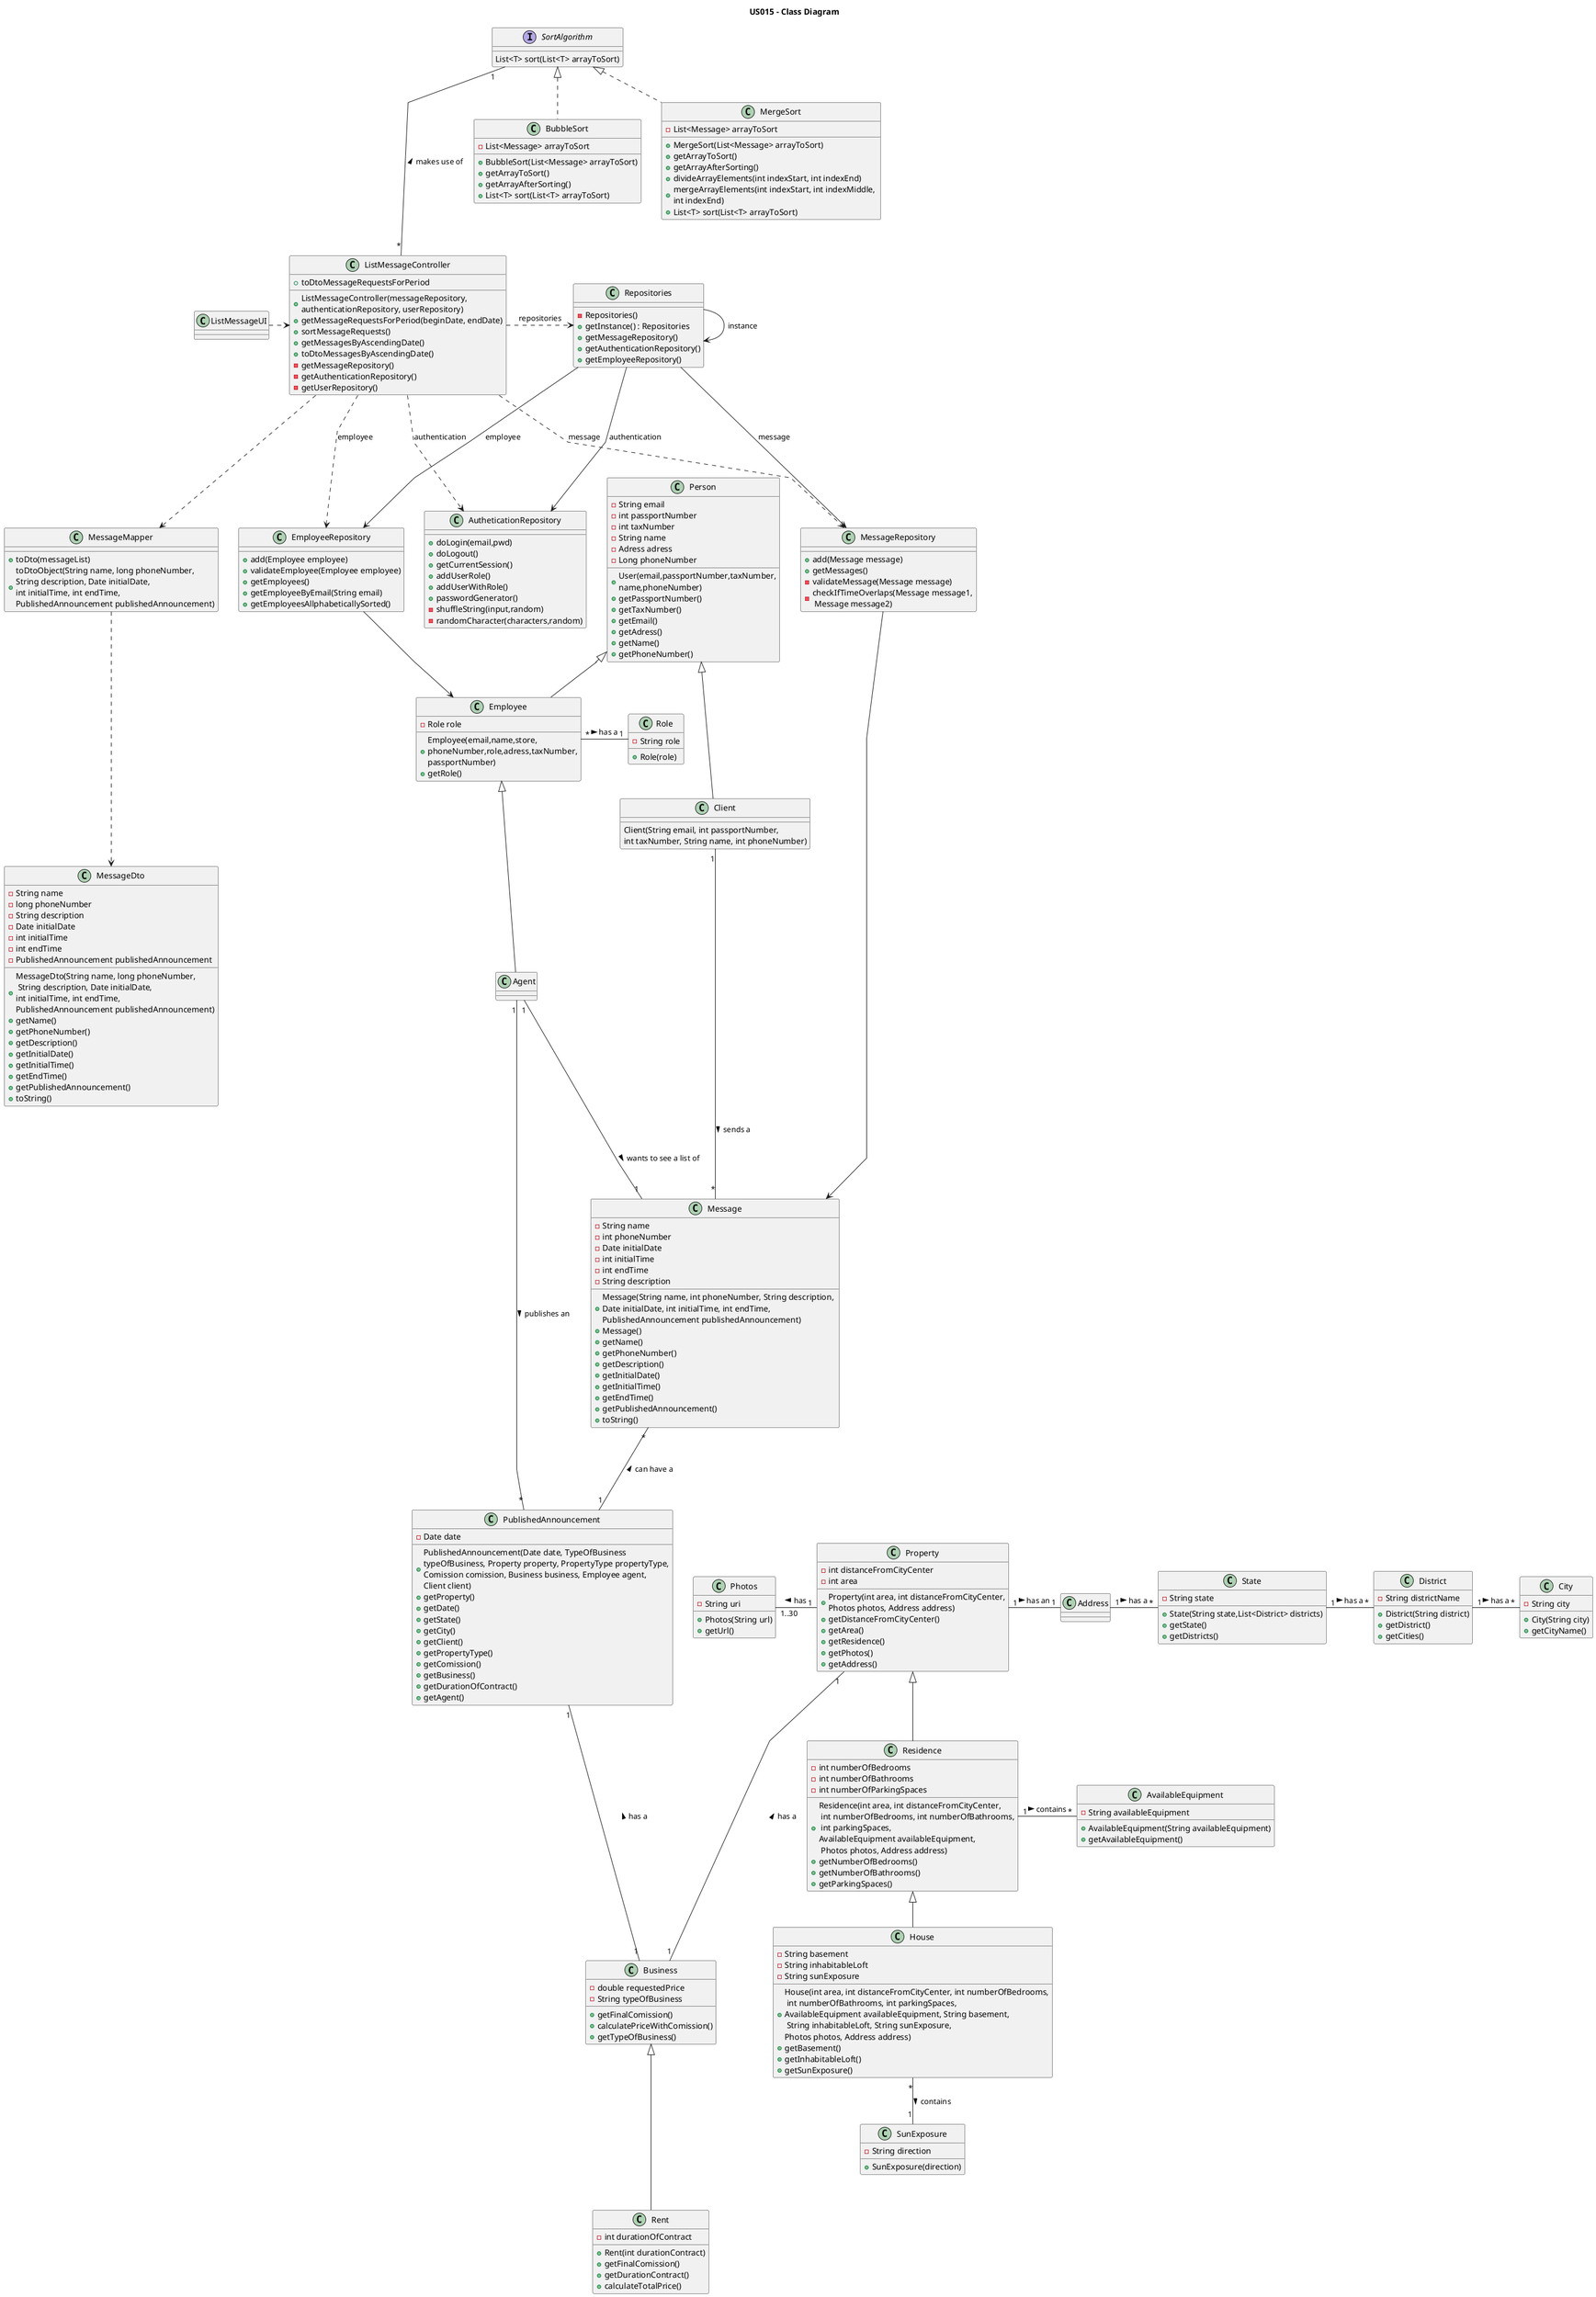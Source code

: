 @startuml
 'skinparam monochrome true
 skinparam packageStyle rectangle
 skinparam shadowing false
 skinparam linetype polyline
 'skinparam linetype orto
 'skinparam classAttributeIconSize 0
 'left to right direction

 title US015 - Class Diagram


class ListMessageController {
    + ListMessageController(messageRepository, \nauthenticationRepository, userRepository)
    + getMessageRequestsForPeriod(beginDate, endDate)
    + sortMessageRequests()
    + getMessagesByAscendingDate()
    + toDtoMessagesByAscendingDate()
    + toDtoMessageRequestsForPeriod
    - getMessageRepository()
    - getAuthenticationRepository()
    - getUserRepository()

}

class ListMessageUI {
}

class Repositories {
    - Repositories()
    + getInstance() : Repositories
    + getMessageRepository()
    + getAuthenticationRepository()
    + getEmployeeRepository()

}

class MessageRepository {
+add(Message message)
+getMessages()
-validateMessage(Message message)
-checkIfTimeOverlaps(Message message1,\n Message message2)
}

class Message {
    - String name
    - int phoneNumber
    - Date initialDate
    - int initialTime
    - int endTime
    - String description

    + Message(String name, int phoneNumber, String description, \nDate initialDate, int initialTime, int endTime, \nPublishedAnnouncement publishedAnnouncement)
    + Message()
    + getName()
    + getPhoneNumber()
    + getDescription()
    + getInitialDate()
    + getInitialTime()
    + getEndTime()
    + getPublishedAnnouncement()
    +toString()
    }


class AutheticationRepository{
+doLogin(email,pwd)
+doLogout()
+getCurrentSession()
+addUserRole()
+addUserWithRole()
+passwordGenerator()
-shuffleString(input,random)
-randomCharacter(characters,random)
}

class EmployeeRepository{
+add(Employee employee)
+validateEmployee(Employee employee)
+ getEmployees()
+getEmployeeByEmail(String email)
+getEmployeesAllphabeticallySorted()
}


class Person{
- String email
- int passportNumber
- int taxNumber
- String name
- Adress adress
- Long phoneNumber

+User(email,passportNumber,taxNumber,\nname,phoneNumber)
+getPassportNumber()
+getTaxNumber()
+getEmail()
+getAdress()
+getName()
+getPhoneNumber()
}

class Agent{
}


class Residence {
    -int numberOfBedrooms
    -int numberOfBathrooms
    -int numberOfParkingSpaces

    +Residence(int area, int distanceFromCityCenter,\n int numberOfBedrooms, int numberOfBathrooms,\n int parkingSpaces, \nAvailableEquipment availableEquipment,\n Photos photos, Address address)
    +getNumberOfBedrooms()
    +getNumberOfBathrooms()
    +getParkingSpaces()
}

class House {
    -String basement
    -String inhabitableLoft
    -String sunExposure

    +House(int area, int distanceFromCityCenter, int numberOfBedrooms,\n int numberOfBathrooms, int parkingSpaces,\nAvailableEquipment availableEquipment, String basement,\n String inhabitableLoft, String sunExposure,\nPhotos photos, Address address)
    +getBasement()
    +getInhabitableLoft()
    +getSunExposure()
}

class SunExposure {
    -String direction

    +SunExposure(direction)
}

class AvailableEquipment {
    -String availableEquipment

    +AvailableEquipment(String availableEquipment)
    +getAvailableEquipment()
}

class District{
- String districtName

    +District(String district)
    +getDistrict()
    +getCities()
}

class City{
- String city

    +City(String city)
    +getCityName()
}

class State{
    -String state

    +State(String state,List<District> districts)
    +getState()
    +getDistricts()
}

class Photos {
- String uri

+Photos(String url)
+getUrl()
}

class Property {
    -int distanceFromCityCenter
    -int area

    +Property(int area, int distanceFromCityCenter,\nPhotos photos, Address address)
    +getDistanceFromCityCenter()
    +getArea()
    +getResidence()
    +getPhotos()
    +getAddress()

}

class Rent {
    - int durationOfContract

    +Rent(int durationContract)
    +getFinalComission()
    +getDurationContract()
    +calculateTotalPrice()
}

class PublishedAnnouncement {
    -Date date

    +PublishedAnnouncement(Date date, TypeOfBusiness\ntypeOfBusiness, Property property, PropertyType propertyType,\nComission comission, Business business, Employee agent,\nClient client)
    +getProperty()
    +getDate()
    +getState()
    +getCity()
    +getClient()
    +getPropertyType()
    +getComission()
    +getBusiness()
    +getDurationOfContract()
    +getAgent()
}

class Employee{
-Role role

+Employee(email,name,store,\nphoneNumber,role,adress,taxNumber,\npassportNumber)
+getRole()
}


class Business {
    - double requestedPrice
    - String typeOfBusiness

    +getFinalComission()
    +calculatePriceWithComission()
    +getTypeOfBusiness()
}

class Role{
-String role
+Role(role)
}

class MessageMapper {
    + toDto(messageList)
    + toDtoObject(String name, long phoneNumber,\nString description, Date initialDate, \nint initialTime, int endTime, \nPublishedAnnouncement publishedAnnouncement)
}

class MessageDto{
-String name
-long phoneNumber
-String description
-Date initialDate
-int initialTime
-int endTime
-PublishedAnnouncement publishedAnnouncement

+MessageDto(String name, long phoneNumber,\n String description, Date initialDate, \nint initialTime, int endTime, \nPublishedAnnouncement publishedAnnouncement)
+getName()
+ getPhoneNumber()
    + getDescription()
    + getInitialDate()
    + getInitialTime()
    + getEndTime()
    + getPublishedAnnouncement()
    +toString()
}


class Client{
Client(String email, int passportNumber,\nint taxNumber, String name, int phoneNumber)
}


interface SortAlgorithm{
 List<T> sort(List<T> arrayToSort)
}

class BubbleSort{
-List<Message> arrayToSort

+BubbleSort(List<Message> arrayToSort)
+getArrayToSort()
+getArrayAfterSorting()
+List<T> sort(List<T> arrayToSort)
}

class MergeSort{
-List<Message> arrayToSort

+MergeSort(List<Message> arrayToSort)
+getArrayToSort()
+getArrayAfterSorting()
+divideArrayElements(int indexStart, int indexEnd)
+mergeArrayElements(int indexStart, int indexMiddle, \nint indexEnd)
+List<T> sort(List<T> arrayToSort)
}



ListMessageUI .right..> ListMessageController

ListMessageController .> Repositories : repositories
Repositories ---> Repositories :instance
Repositories ---> EmployeeRepository : employee
Repositories ---> MessageRepository : message
Repositories ---> AutheticationRepository : authentication

ListMessageController ...> EmployeeRepository : employee
ListMessageController ...> MessageRepository : message
ListMessageController ...> AutheticationRepository : authentication

MessageRepository -down-> Message
EmployeeRepository -down-> Employee


 Residence <|-down- House
 Property <|-down- Residence
 Property "1" -up "1..30" Photos: has >
 SunExposure "1" -up- "*" House: contains <
 AvailableEquipment "*" -left- "1" Residence: contains <
 Property "1" --- "1" Business: has a <
PublishedAnnouncement "1" --- "1" Business: has a <
  Business <|--- Rent
  Message "*" --- "1" PublishedAnnouncement: can have a <
    Agent "1" --- "*" PublishedAnnouncement: publishes an >
    Employee "*" -right-- "1" Role: has a >


State "*"-left- "1" Address: has a  <
City "*"-left- "1" District: has a  <
District "*"-left- "1" State: has a  <
Property "1" -right- "1" Address: has an >
Client "1"-right-"*" Message : sends a >



 Agent "1" --- "1" Message: wants to see a list of >
 Person <|-- Employee
 Employee <|-- Agent
 Person <|-- Client


ListMessageController "*"-up--"1" SortAlgorithm: makes use of >
SortAlgorithm <|.. BubbleSort
SortAlgorithm <|.. MergeSort

ListMessageController ...> MessageMapper
MessageMapper ...> MessageDto

@enduml
